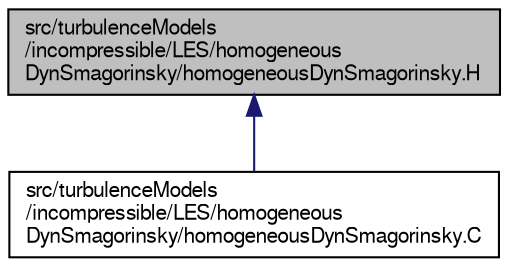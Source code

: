 digraph "src/turbulenceModels/incompressible/LES/homogeneousDynSmagorinsky/homogeneousDynSmagorinsky.H"
{
  bgcolor="transparent";
  edge [fontname="FreeSans",fontsize="10",labelfontname="FreeSans",labelfontsize="10"];
  node [fontname="FreeSans",fontsize="10",shape=record];
  Node3 [label="src/turbulenceModels\l/incompressible/LES/homogeneous\lDynSmagorinsky/homogeneousDynSmagorinsky.H",height=0.2,width=0.4,color="black", fillcolor="grey75", style="filled", fontcolor="black"];
  Node3 -> Node4 [dir="back",color="midnightblue",fontsize="10",style="solid",fontname="FreeSans"];
  Node4 [label="src/turbulenceModels\l/incompressible/LES/homogeneous\lDynSmagorinsky/homogeneousDynSmagorinsky.C",height=0.2,width=0.4,color="black",URL="$a17414.html"];
}

